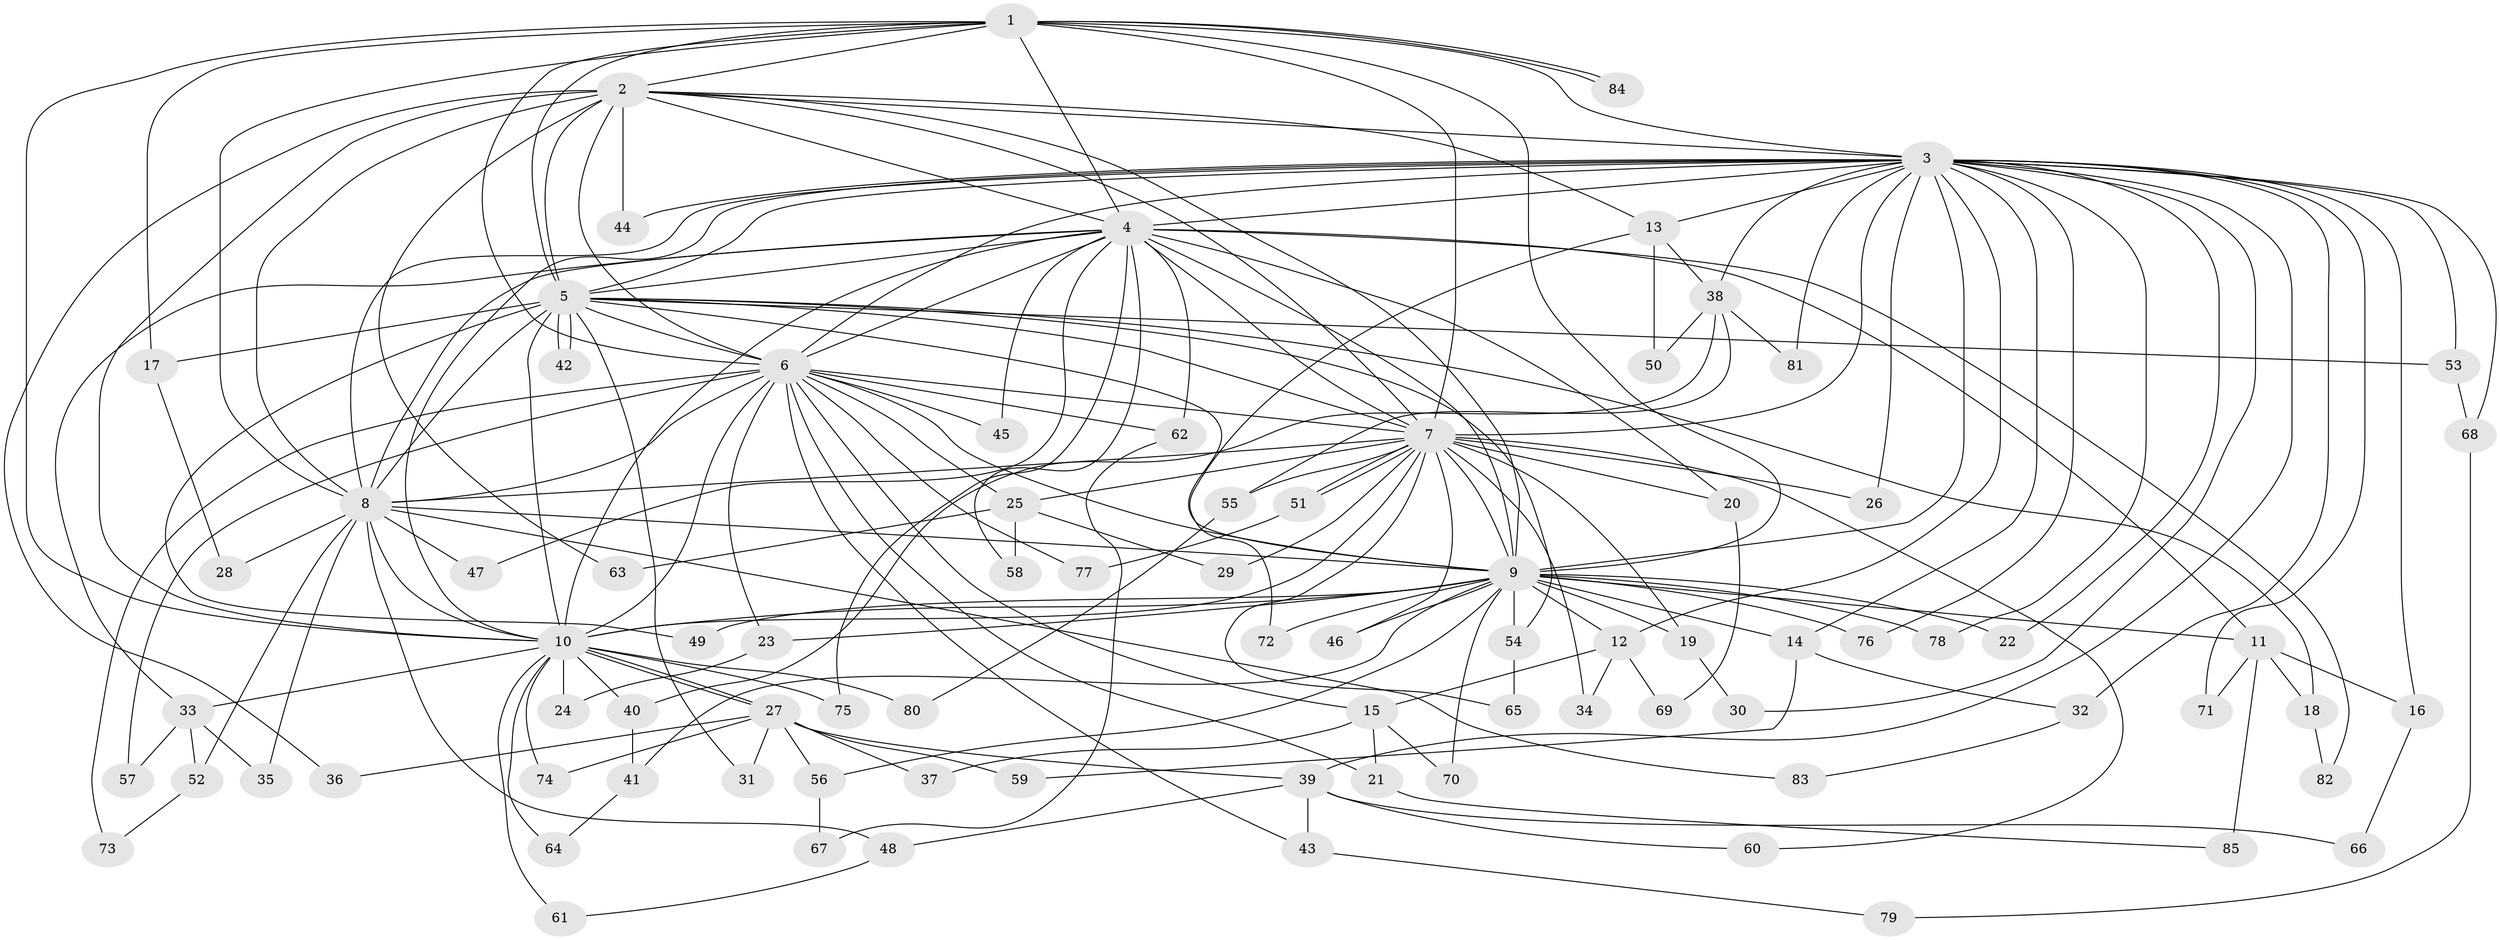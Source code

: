 // coarse degree distribution, {9: 0.016666666666666666, 11: 0.016666666666666666, 21: 0.016666666666666666, 19: 0.016666666666666666, 14: 0.016666666666666666, 25: 0.016666666666666666, 18: 0.016666666666666666, 13: 0.016666666666666666, 24: 0.016666666666666666, 4: 0.08333333333333333, 5: 0.03333333333333333, 3: 0.21666666666666667, 2: 0.48333333333333334, 8: 0.016666666666666666, 7: 0.016666666666666666}
// Generated by graph-tools (version 1.1) at 2025/23/03/03/25 07:23:43]
// undirected, 85 vertices, 195 edges
graph export_dot {
graph [start="1"]
  node [color=gray90,style=filled];
  1;
  2;
  3;
  4;
  5;
  6;
  7;
  8;
  9;
  10;
  11;
  12;
  13;
  14;
  15;
  16;
  17;
  18;
  19;
  20;
  21;
  22;
  23;
  24;
  25;
  26;
  27;
  28;
  29;
  30;
  31;
  32;
  33;
  34;
  35;
  36;
  37;
  38;
  39;
  40;
  41;
  42;
  43;
  44;
  45;
  46;
  47;
  48;
  49;
  50;
  51;
  52;
  53;
  54;
  55;
  56;
  57;
  58;
  59;
  60;
  61;
  62;
  63;
  64;
  65;
  66;
  67;
  68;
  69;
  70;
  71;
  72;
  73;
  74;
  75;
  76;
  77;
  78;
  79;
  80;
  81;
  82;
  83;
  84;
  85;
  1 -- 2;
  1 -- 3;
  1 -- 4;
  1 -- 5;
  1 -- 6;
  1 -- 7;
  1 -- 8;
  1 -- 9;
  1 -- 10;
  1 -- 17;
  1 -- 84;
  1 -- 84;
  2 -- 3;
  2 -- 4;
  2 -- 5;
  2 -- 6;
  2 -- 7;
  2 -- 8;
  2 -- 9;
  2 -- 10;
  2 -- 13;
  2 -- 36;
  2 -- 44;
  2 -- 63;
  3 -- 4;
  3 -- 5;
  3 -- 6;
  3 -- 7;
  3 -- 8;
  3 -- 9;
  3 -- 10;
  3 -- 12;
  3 -- 13;
  3 -- 14;
  3 -- 16;
  3 -- 22;
  3 -- 26;
  3 -- 30;
  3 -- 32;
  3 -- 38;
  3 -- 39;
  3 -- 44;
  3 -- 53;
  3 -- 68;
  3 -- 71;
  3 -- 76;
  3 -- 78;
  3 -- 81;
  4 -- 5;
  4 -- 6;
  4 -- 7;
  4 -- 8;
  4 -- 9;
  4 -- 10;
  4 -- 11;
  4 -- 20;
  4 -- 33;
  4 -- 45;
  4 -- 47;
  4 -- 58;
  4 -- 62;
  4 -- 75;
  4 -- 82;
  5 -- 6;
  5 -- 7;
  5 -- 8;
  5 -- 9;
  5 -- 10;
  5 -- 17;
  5 -- 18;
  5 -- 31;
  5 -- 42;
  5 -- 42;
  5 -- 49;
  5 -- 53;
  5 -- 54;
  6 -- 7;
  6 -- 8;
  6 -- 9;
  6 -- 10;
  6 -- 15;
  6 -- 21;
  6 -- 23;
  6 -- 25;
  6 -- 43;
  6 -- 45;
  6 -- 57;
  6 -- 62;
  6 -- 73;
  6 -- 77;
  7 -- 8;
  7 -- 9;
  7 -- 10;
  7 -- 19;
  7 -- 20;
  7 -- 25;
  7 -- 26;
  7 -- 29;
  7 -- 34;
  7 -- 46;
  7 -- 51;
  7 -- 51;
  7 -- 55;
  7 -- 60;
  7 -- 65;
  8 -- 9;
  8 -- 10;
  8 -- 28;
  8 -- 35;
  8 -- 47;
  8 -- 48;
  8 -- 52;
  8 -- 83;
  9 -- 10;
  9 -- 11;
  9 -- 12;
  9 -- 14;
  9 -- 19;
  9 -- 22;
  9 -- 23;
  9 -- 41;
  9 -- 46;
  9 -- 49;
  9 -- 54;
  9 -- 56;
  9 -- 70;
  9 -- 72;
  9 -- 76;
  9 -- 78;
  10 -- 24;
  10 -- 27;
  10 -- 27;
  10 -- 33;
  10 -- 40;
  10 -- 61;
  10 -- 64;
  10 -- 74;
  10 -- 75;
  10 -- 80;
  11 -- 16;
  11 -- 18;
  11 -- 71;
  11 -- 85;
  12 -- 15;
  12 -- 34;
  12 -- 69;
  13 -- 38;
  13 -- 50;
  13 -- 72;
  14 -- 32;
  14 -- 59;
  15 -- 21;
  15 -- 37;
  15 -- 70;
  16 -- 66;
  17 -- 28;
  18 -- 82;
  19 -- 30;
  20 -- 69;
  21 -- 85;
  23 -- 24;
  25 -- 29;
  25 -- 58;
  25 -- 63;
  27 -- 31;
  27 -- 36;
  27 -- 37;
  27 -- 39;
  27 -- 56;
  27 -- 59;
  27 -- 74;
  32 -- 83;
  33 -- 35;
  33 -- 52;
  33 -- 57;
  38 -- 40;
  38 -- 50;
  38 -- 55;
  38 -- 81;
  39 -- 43;
  39 -- 48;
  39 -- 60;
  39 -- 66;
  40 -- 41;
  41 -- 64;
  43 -- 79;
  48 -- 61;
  51 -- 77;
  52 -- 73;
  53 -- 68;
  54 -- 65;
  55 -- 80;
  56 -- 67;
  62 -- 67;
  68 -- 79;
}
